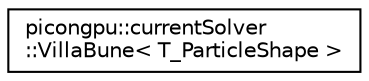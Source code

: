digraph "Graphical Class Hierarchy"
{
 // LATEX_PDF_SIZE
  edge [fontname="Helvetica",fontsize="10",labelfontname="Helvetica",labelfontsize="10"];
  node [fontname="Helvetica",fontsize="10",shape=record];
  rankdir="LR";
  Node0 [label="picongpu::currentSolver\l::VillaBune\< T_ParticleShape \>",height=0.2,width=0.4,color="black", fillcolor="white", style="filled",URL="$structpicongpu_1_1current_solver_1_1_villa_bune.html",tooltip=" "];
}
